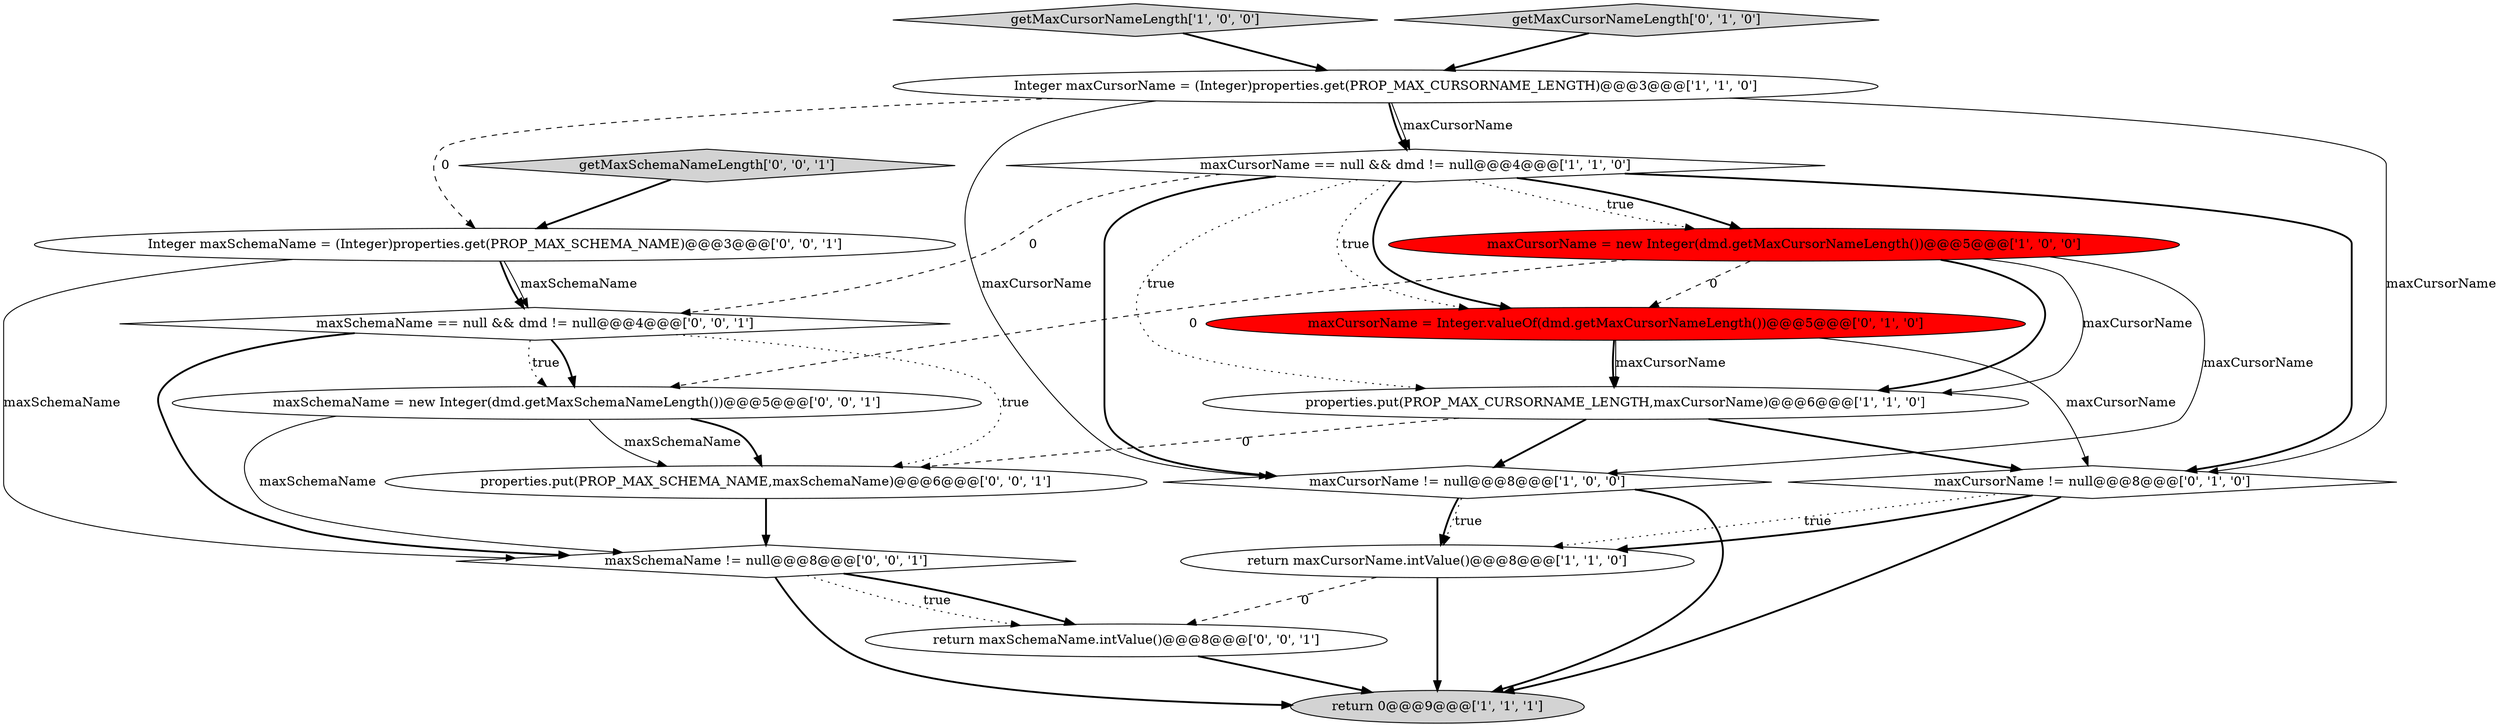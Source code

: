 digraph {
3 [style = filled, label = "getMaxCursorNameLength['1', '0', '0']", fillcolor = lightgray, shape = diamond image = "AAA0AAABBB1BBB"];
1 [style = filled, label = "properties.put(PROP_MAX_CURSORNAME_LENGTH,maxCursorName)@@@6@@@['1', '1', '0']", fillcolor = white, shape = ellipse image = "AAA0AAABBB1BBB"];
5 [style = filled, label = "maxCursorName == null && dmd != null@@@4@@@['1', '1', '0']", fillcolor = white, shape = diamond image = "AAA0AAABBB1BBB"];
16 [style = filled, label = "return maxSchemaName.intValue()@@@8@@@['0', '0', '1']", fillcolor = white, shape = ellipse image = "AAA0AAABBB3BBB"];
13 [style = filled, label = "Integer maxSchemaName = (Integer)properties.get(PROP_MAX_SCHEMA_NAME)@@@3@@@['0', '0', '1']", fillcolor = white, shape = ellipse image = "AAA0AAABBB3BBB"];
10 [style = filled, label = "maxCursorName = Integer.valueOf(dmd.getMaxCursorNameLength())@@@5@@@['0', '1', '0']", fillcolor = red, shape = ellipse image = "AAA1AAABBB2BBB"];
7 [style = filled, label = "Integer maxCursorName = (Integer)properties.get(PROP_MAX_CURSORNAME_LENGTH)@@@3@@@['1', '1', '0']", fillcolor = white, shape = ellipse image = "AAA0AAABBB1BBB"];
11 [style = filled, label = "getMaxSchemaNameLength['0', '0', '1']", fillcolor = lightgray, shape = diamond image = "AAA0AAABBB3BBB"];
15 [style = filled, label = "maxSchemaName != null@@@8@@@['0', '0', '1']", fillcolor = white, shape = diamond image = "AAA0AAABBB3BBB"];
2 [style = filled, label = "maxCursorName != null@@@8@@@['1', '0', '0']", fillcolor = white, shape = diamond image = "AAA0AAABBB1BBB"];
17 [style = filled, label = "maxSchemaName == null && dmd != null@@@4@@@['0', '0', '1']", fillcolor = white, shape = diamond image = "AAA0AAABBB3BBB"];
9 [style = filled, label = "maxCursorName != null@@@8@@@['0', '1', '0']", fillcolor = white, shape = diamond image = "AAA0AAABBB2BBB"];
8 [style = filled, label = "getMaxCursorNameLength['0', '1', '0']", fillcolor = lightgray, shape = diamond image = "AAA0AAABBB2BBB"];
12 [style = filled, label = "maxSchemaName = new Integer(dmd.getMaxSchemaNameLength())@@@5@@@['0', '0', '1']", fillcolor = white, shape = ellipse image = "AAA0AAABBB3BBB"];
6 [style = filled, label = "return maxCursorName.intValue()@@@8@@@['1', '1', '0']", fillcolor = white, shape = ellipse image = "AAA0AAABBB1BBB"];
4 [style = filled, label = "maxCursorName = new Integer(dmd.getMaxCursorNameLength())@@@5@@@['1', '0', '0']", fillcolor = red, shape = ellipse image = "AAA1AAABBB1BBB"];
14 [style = filled, label = "properties.put(PROP_MAX_SCHEMA_NAME,maxSchemaName)@@@6@@@['0', '0', '1']", fillcolor = white, shape = ellipse image = "AAA0AAABBB3BBB"];
0 [style = filled, label = "return 0@@@9@@@['1', '1', '1']", fillcolor = lightgray, shape = ellipse image = "AAA0AAABBB1BBB"];
5->10 [style = bold, label=""];
16->0 [style = bold, label=""];
12->14 [style = solid, label="maxSchemaName"];
9->0 [style = bold, label=""];
5->9 [style = bold, label=""];
1->14 [style = dashed, label="0"];
2->6 [style = bold, label=""];
5->10 [style = dotted, label="true"];
5->1 [style = dotted, label="true"];
7->5 [style = solid, label="maxCursorName"];
7->9 [style = solid, label="maxCursorName"];
17->14 [style = dotted, label="true"];
6->0 [style = bold, label=""];
4->2 [style = solid, label="maxCursorName"];
10->1 [style = solid, label="maxCursorName"];
12->15 [style = solid, label="maxSchemaName"];
15->16 [style = bold, label=""];
9->6 [style = dotted, label="true"];
15->16 [style = dotted, label="true"];
1->9 [style = bold, label=""];
8->7 [style = bold, label=""];
9->6 [style = bold, label=""];
5->4 [style = dotted, label="true"];
4->12 [style = dashed, label="0"];
10->9 [style = solid, label="maxCursorName"];
13->17 [style = bold, label=""];
5->2 [style = bold, label=""];
7->5 [style = bold, label=""];
13->17 [style = solid, label="maxSchemaName"];
2->0 [style = bold, label=""];
17->12 [style = bold, label=""];
6->16 [style = dashed, label="0"];
5->17 [style = dashed, label="0"];
4->1 [style = solid, label="maxCursorName"];
17->12 [style = dotted, label="true"];
3->7 [style = bold, label=""];
2->6 [style = dotted, label="true"];
15->0 [style = bold, label=""];
5->4 [style = bold, label=""];
11->13 [style = bold, label=""];
7->2 [style = solid, label="maxCursorName"];
12->14 [style = bold, label=""];
17->15 [style = bold, label=""];
7->13 [style = dashed, label="0"];
13->15 [style = solid, label="maxSchemaName"];
14->15 [style = bold, label=""];
4->1 [style = bold, label=""];
1->2 [style = bold, label=""];
4->10 [style = dashed, label="0"];
10->1 [style = bold, label=""];
}
